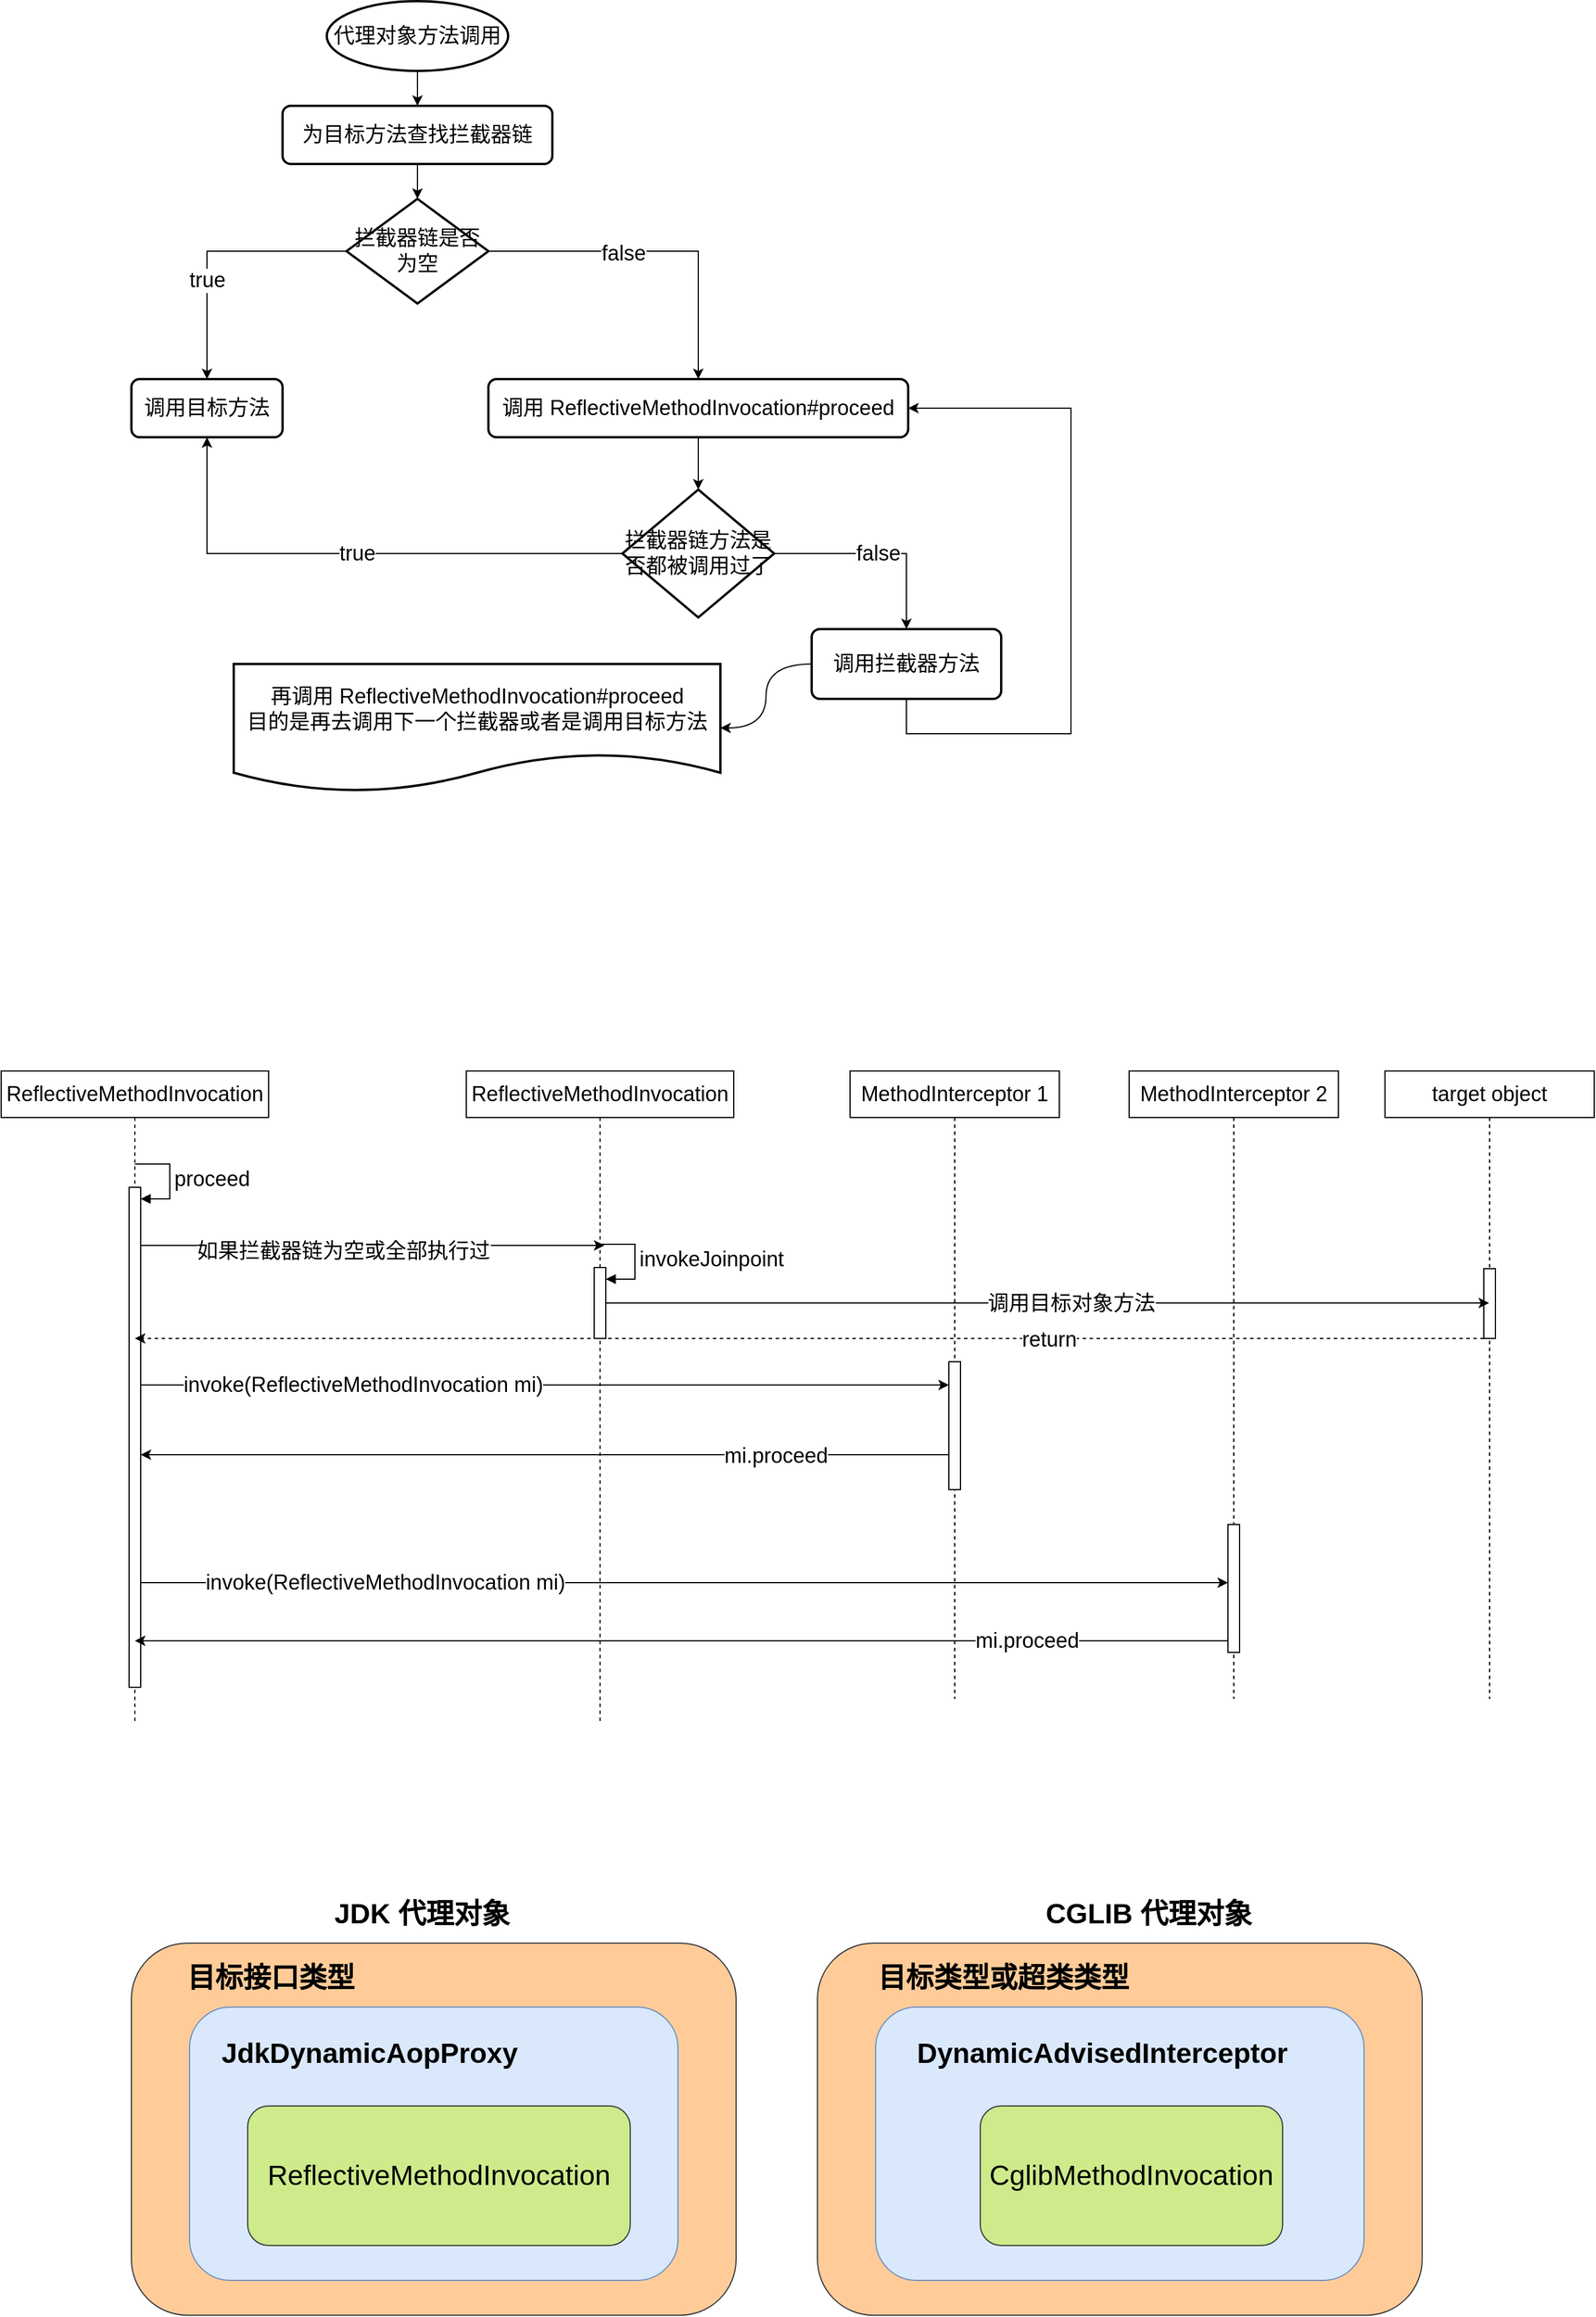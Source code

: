 <mxfile version="20.8.23" type="github">
  <diagram name="第 1 页" id="WMbE2pWvK8cWfMMglYSd">
    <mxGraphModel dx="1401" dy="738" grid="1" gridSize="10" guides="1" tooltips="1" connect="1" arrows="1" fold="1" page="1" pageScale="1" pageWidth="827" pageHeight="1169" math="0" shadow="0">
      <root>
        <mxCell id="0" />
        <mxCell id="1" parent="0" />
        <mxCell id="sS-b0C_5kmEtddLcen15-4" style="edgeStyle=orthogonalEdgeStyle;rounded=0;orthogonalLoop=1;jettySize=auto;html=1;fontSize=18;" parent="1" source="sS-b0C_5kmEtddLcen15-1" target="sS-b0C_5kmEtddLcen15-2" edge="1">
          <mxGeometry relative="1" as="geometry" />
        </mxCell>
        <mxCell id="sS-b0C_5kmEtddLcen15-1" value="&lt;font style=&quot;font-size: 18px;&quot;&gt;代理对象方法调用&lt;/font&gt;" style="strokeWidth=2;html=1;shape=mxgraph.flowchart.start_1;whiteSpace=wrap;" parent="1" vertex="1">
          <mxGeometry x="310" y="210" width="156" height="60" as="geometry" />
        </mxCell>
        <mxCell id="sS-b0C_5kmEtddLcen15-5" style="edgeStyle=orthogonalEdgeStyle;rounded=0;orthogonalLoop=1;jettySize=auto;html=1;fontSize=18;" parent="1" source="sS-b0C_5kmEtddLcen15-2" target="sS-b0C_5kmEtddLcen15-3" edge="1">
          <mxGeometry relative="1" as="geometry" />
        </mxCell>
        <mxCell id="sS-b0C_5kmEtddLcen15-2" value="为目标方法查找拦截器链" style="rounded=1;whiteSpace=wrap;html=1;absoluteArcSize=1;arcSize=14;strokeWidth=2;fontSize=18;" parent="1" vertex="1">
          <mxGeometry x="272" y="300" width="232" height="50" as="geometry" />
        </mxCell>
        <mxCell id="sS-b0C_5kmEtddLcen15-8" value="true" style="edgeStyle=orthogonalEdgeStyle;rounded=0;orthogonalLoop=1;jettySize=auto;html=1;entryX=0.5;entryY=0;entryDx=0;entryDy=0;fontSize=18;" parent="1" source="sS-b0C_5kmEtddLcen15-3" target="sS-b0C_5kmEtddLcen15-7" edge="1">
          <mxGeometry x="0.261" relative="1" as="geometry">
            <mxPoint as="offset" />
          </mxGeometry>
        </mxCell>
        <mxCell id="sS-b0C_5kmEtddLcen15-10" style="edgeStyle=orthogonalEdgeStyle;rounded=0;orthogonalLoop=1;jettySize=auto;html=1;fontSize=18;exitX=1;exitY=0.5;exitDx=0;exitDy=0;exitPerimeter=0;" parent="1" source="sS-b0C_5kmEtddLcen15-3" target="sS-b0C_5kmEtddLcen15-9" edge="1">
          <mxGeometry relative="1" as="geometry" />
        </mxCell>
        <mxCell id="sS-b0C_5kmEtddLcen15-11" value="false" style="edgeLabel;html=1;align=center;verticalAlign=middle;resizable=0;points=[];fontSize=18;" parent="sS-b0C_5kmEtddLcen15-10" vertex="1" connectable="0">
          <mxGeometry x="-0.201" y="-2" relative="1" as="geometry">
            <mxPoint as="offset" />
          </mxGeometry>
        </mxCell>
        <mxCell id="sS-b0C_5kmEtddLcen15-3" value="拦截器链是否为空" style="strokeWidth=2;html=1;shape=mxgraph.flowchart.decision;whiteSpace=wrap;fontSize=18;" parent="1" vertex="1">
          <mxGeometry x="327" y="380" width="122" height="90" as="geometry" />
        </mxCell>
        <mxCell id="sS-b0C_5kmEtddLcen15-7" value="调用目标方法" style="rounded=1;whiteSpace=wrap;html=1;absoluteArcSize=1;arcSize=14;strokeWidth=2;fontSize=18;" parent="1" vertex="1">
          <mxGeometry x="142" y="535" width="130" height="50" as="geometry" />
        </mxCell>
        <mxCell id="sS-b0C_5kmEtddLcen15-14" style="edgeStyle=orthogonalEdgeStyle;rounded=0;orthogonalLoop=1;jettySize=auto;html=1;entryX=0.5;entryY=0;entryDx=0;entryDy=0;entryPerimeter=0;fontSize=18;" parent="1" source="sS-b0C_5kmEtddLcen15-9" target="sS-b0C_5kmEtddLcen15-13" edge="1">
          <mxGeometry relative="1" as="geometry" />
        </mxCell>
        <mxCell id="sS-b0C_5kmEtddLcen15-9" value="调用 ReflectiveMethodInvocation#proceed" style="rounded=1;whiteSpace=wrap;html=1;absoluteArcSize=1;arcSize=14;strokeWidth=2;fontSize=18;" parent="1" vertex="1">
          <mxGeometry x="449" y="535" width="361" height="50" as="geometry" />
        </mxCell>
        <mxCell id="sS-b0C_5kmEtddLcen15-15" value="true" style="edgeStyle=orthogonalEdgeStyle;rounded=0;orthogonalLoop=1;jettySize=auto;html=1;entryX=0.5;entryY=1;entryDx=0;entryDy=0;fontSize=18;" parent="1" source="sS-b0C_5kmEtddLcen15-13" target="sS-b0C_5kmEtddLcen15-7" edge="1">
          <mxGeometry relative="1" as="geometry" />
        </mxCell>
        <mxCell id="sS-b0C_5kmEtddLcen15-19" value="false" style="edgeStyle=orthogonalEdgeStyle;rounded=0;orthogonalLoop=1;jettySize=auto;html=1;entryX=0.5;entryY=0;entryDx=0;entryDy=0;fontSize=18;" parent="1" source="sS-b0C_5kmEtddLcen15-13" target="sS-b0C_5kmEtddLcen15-18" edge="1">
          <mxGeometry relative="1" as="geometry" />
        </mxCell>
        <mxCell id="sS-b0C_5kmEtddLcen15-13" value="拦截器链方法是否都被调用过了" style="strokeWidth=2;html=1;shape=mxgraph.flowchart.decision;whiteSpace=wrap;fontSize=18;" parent="1" vertex="1">
          <mxGeometry x="564.25" y="630" width="130.5" height="110" as="geometry" />
        </mxCell>
        <mxCell id="sS-b0C_5kmEtddLcen15-20" style="edgeStyle=orthogonalEdgeStyle;rounded=0;orthogonalLoop=1;jettySize=auto;html=1;entryX=1;entryY=0.5;entryDx=0;entryDy=0;fontSize=18;exitX=0.5;exitY=1;exitDx=0;exitDy=0;" parent="1" source="sS-b0C_5kmEtddLcen15-18" target="sS-b0C_5kmEtddLcen15-9" edge="1">
          <mxGeometry relative="1" as="geometry">
            <Array as="points">
              <mxPoint x="809" y="840" />
              <mxPoint x="950" y="840" />
              <mxPoint x="950" y="560" />
            </Array>
          </mxGeometry>
        </mxCell>
        <mxCell id="sS-b0C_5kmEtddLcen15-23" value="" style="edgeStyle=orthogonalEdgeStyle;orthogonalLoop=1;jettySize=auto;html=1;fontSize=18;curved=1;" parent="1" source="sS-b0C_5kmEtddLcen15-18" target="sS-b0C_5kmEtddLcen15-22" edge="1">
          <mxGeometry relative="1" as="geometry" />
        </mxCell>
        <mxCell id="sS-b0C_5kmEtddLcen15-18" value="调用拦截器方法" style="rounded=1;whiteSpace=wrap;html=1;absoluteArcSize=1;arcSize=14;strokeWidth=2;fontSize=18;" parent="1" vertex="1">
          <mxGeometry x="727" y="750" width="163" height="60" as="geometry" />
        </mxCell>
        <mxCell id="sS-b0C_5kmEtddLcen15-22" value="再调用&amp;nbsp;ReflectiveMethodInvocation#proceed&lt;br&gt;目的是再去调用下一个拦截器或者是调用目标方法" style="shape=document;whiteSpace=wrap;html=1;boundedLbl=1;fontSize=18;rounded=1;arcSize=14;strokeWidth=2;" parent="1" vertex="1">
          <mxGeometry x="230" y="780" width="418.5" height="110" as="geometry" />
        </mxCell>
        <mxCell id="sS-b0C_5kmEtddLcen15-49" value="" style="edgeStyle=elbowEdgeStyle;curved=0;orthogonalLoop=1;jettySize=auto;html=1;elbow=vertical;rounded=0;fontSize=18;" parent="1" source="sS-b0C_5kmEtddLcen15-37" edge="1">
          <mxGeometry relative="1" as="geometry">
            <mxPoint x="224.25" y="1280" as="sourcePoint" />
            <mxPoint x="548.75" y="1280" as="targetPoint" />
            <Array as="points">
              <mxPoint x="499.75" y="1280" />
              <mxPoint x="249.75" y="1290" />
              <mxPoint x="519.75" y="1280" />
            </Array>
          </mxGeometry>
        </mxCell>
        <mxCell id="sS-b0C_5kmEtddLcen15-50" value="如果拦截器链为空或全部执行过" style="edgeLabel;html=1;align=center;verticalAlign=middle;resizable=0;points=[];fontSize=18;" parent="sS-b0C_5kmEtddLcen15-49" vertex="1" connectable="0">
          <mxGeometry x="-0.113" y="-5" relative="1" as="geometry">
            <mxPoint as="offset" />
          </mxGeometry>
        </mxCell>
        <mxCell id="sS-b0C_5kmEtddLcen15-59" value="invoke(ReflectiveMethodInvocation mi)" style="edgeStyle=elbowEdgeStyle;curved=0;orthogonalLoop=1;jettySize=auto;html=1;elbow=vertical;rounded=0;fontSize=18;" parent="1" source="sS-b0C_5kmEtddLcen15-37" target="sS-b0C_5kmEtddLcen15-63" edge="1">
          <mxGeometry x="-0.442" relative="1" as="geometry">
            <Array as="points">
              <mxPoint x="660" y="1400" />
              <mxPoint x="700" y="1390" />
            </Array>
            <mxPoint as="offset" />
          </mxGeometry>
        </mxCell>
        <mxCell id="sS-b0C_5kmEtddLcen15-37" value="ReflectiveMethodInvocation" style="shape=umlLifeline;perimeter=lifelinePerimeter;whiteSpace=wrap;html=1;container=1;dropTarget=0;collapsible=0;recursiveResize=0;outlineConnect=0;portConstraint=eastwest;newEdgeStyle={&quot;edgeStyle&quot;:&quot;elbowEdgeStyle&quot;,&quot;elbow&quot;:&quot;vertical&quot;,&quot;curved&quot;:0,&quot;rounded&quot;:0};fontSize=18;" parent="1" vertex="1">
          <mxGeometry x="30" y="1130" width="230" height="560" as="geometry" />
        </mxCell>
        <mxCell id="sS-b0C_5kmEtddLcen15-42" value="" style="html=1;points=[];perimeter=orthogonalPerimeter;outlineConnect=0;targetShapes=umlLifeline;portConstraint=eastwest;newEdgeStyle={&quot;edgeStyle&quot;:&quot;elbowEdgeStyle&quot;,&quot;elbow&quot;:&quot;vertical&quot;,&quot;curved&quot;:0,&quot;rounded&quot;:0};fontSize=18;" parent="sS-b0C_5kmEtddLcen15-37" vertex="1">
          <mxGeometry x="110" y="100" width="10" height="430" as="geometry" />
        </mxCell>
        <mxCell id="sS-b0C_5kmEtddLcen15-43" value="proceed" style="html=1;align=left;spacingLeft=2;endArrow=block;rounded=0;edgeStyle=orthogonalEdgeStyle;curved=0;rounded=0;fontSize=18;" parent="sS-b0C_5kmEtddLcen15-37" target="sS-b0C_5kmEtddLcen15-42" edge="1">
          <mxGeometry relative="1" as="geometry">
            <mxPoint x="115" y="80" as="sourcePoint" />
            <Array as="points">
              <mxPoint x="145" y="110" />
            </Array>
          </mxGeometry>
        </mxCell>
        <mxCell id="sS-b0C_5kmEtddLcen15-46" value="ReflectiveMethodInvocation" style="shape=umlLifeline;perimeter=lifelinePerimeter;whiteSpace=wrap;html=1;container=1;dropTarget=0;collapsible=0;recursiveResize=0;outlineConnect=0;portConstraint=eastwest;newEdgeStyle={&quot;edgeStyle&quot;:&quot;elbowEdgeStyle&quot;,&quot;elbow&quot;:&quot;vertical&quot;,&quot;curved&quot;:0,&quot;rounded&quot;:0};fontSize=18;" parent="1" vertex="1">
          <mxGeometry x="430" y="1130" width="230" height="560" as="geometry" />
        </mxCell>
        <mxCell id="sS-b0C_5kmEtddLcen15-47" value="" style="html=1;points=[];perimeter=orthogonalPerimeter;outlineConnect=0;targetShapes=umlLifeline;portConstraint=eastwest;newEdgeStyle={&quot;edgeStyle&quot;:&quot;elbowEdgeStyle&quot;,&quot;elbow&quot;:&quot;vertical&quot;,&quot;curved&quot;:0,&quot;rounded&quot;:0};fontSize=18;" parent="sS-b0C_5kmEtddLcen15-46" vertex="1">
          <mxGeometry x="110" y="169" width="10" height="61" as="geometry" />
        </mxCell>
        <mxCell id="sS-b0C_5kmEtddLcen15-48" value="invokeJoinpoint" style="html=1;align=left;spacingLeft=2;endArrow=block;rounded=0;edgeStyle=orthogonalEdgeStyle;curved=0;rounded=0;fontSize=18;" parent="sS-b0C_5kmEtddLcen15-46" target="sS-b0C_5kmEtddLcen15-47" edge="1">
          <mxGeometry relative="1" as="geometry">
            <mxPoint x="115" y="149" as="sourcePoint" />
            <Array as="points">
              <mxPoint x="145" y="179" />
            </Array>
          </mxGeometry>
        </mxCell>
        <mxCell id="sS-b0C_5kmEtddLcen15-52" style="edgeStyle=orthogonalEdgeStyle;curved=1;orthogonalLoop=1;jettySize=auto;html=1;exitX=0.5;exitY=1;exitDx=0;exitDy=0;fontSize=18;" parent="1" edge="1">
          <mxGeometry relative="1" as="geometry">
            <mxPoint x="639.5" y="1270" as="sourcePoint" />
            <mxPoint x="639.6" y="1270" as="targetPoint" />
          </mxGeometry>
        </mxCell>
        <mxCell id="sS-b0C_5kmEtddLcen15-56" value="MethodInterceptor 1" style="shape=umlLifeline;perimeter=lifelinePerimeter;whiteSpace=wrap;html=1;container=1;dropTarget=0;collapsible=0;recursiveResize=0;outlineConnect=0;portConstraint=eastwest;newEdgeStyle={&quot;edgeStyle&quot;:&quot;elbowEdgeStyle&quot;,&quot;elbow&quot;:&quot;vertical&quot;,&quot;curved&quot;:0,&quot;rounded&quot;:0};fontSize=18;" parent="1" vertex="1">
          <mxGeometry x="760" y="1130" width="180" height="540" as="geometry" />
        </mxCell>
        <mxCell id="sS-b0C_5kmEtddLcen15-63" value="" style="html=1;points=[];perimeter=orthogonalPerimeter;outlineConnect=0;targetShapes=umlLifeline;portConstraint=eastwest;newEdgeStyle={&quot;edgeStyle&quot;:&quot;elbowEdgeStyle&quot;,&quot;elbow&quot;:&quot;vertical&quot;,&quot;curved&quot;:0,&quot;rounded&quot;:0};fontSize=18;" parent="sS-b0C_5kmEtddLcen15-56" vertex="1">
          <mxGeometry x="85" y="250" width="10" height="110" as="geometry" />
        </mxCell>
        <mxCell id="sS-b0C_5kmEtddLcen15-64" style="edgeStyle=elbowEdgeStyle;curved=0;orthogonalLoop=1;jettySize=auto;html=1;elbow=vertical;rounded=0;fontSize=18;" parent="1" source="sS-b0C_5kmEtddLcen15-63" target="sS-b0C_5kmEtddLcen15-42" edge="1">
          <mxGeometry relative="1" as="geometry">
            <mxPoint x="240" y="1460" as="targetPoint" />
            <Array as="points">
              <mxPoint x="720" y="1460" />
            </Array>
          </mxGeometry>
        </mxCell>
        <mxCell id="sS-b0C_5kmEtddLcen15-66" value="mi.proceed" style="edgeLabel;html=1;align=center;verticalAlign=middle;resizable=0;points=[];fontSize=18;" parent="sS-b0C_5kmEtddLcen15-64" vertex="1" connectable="0">
          <mxGeometry x="-0.155" y="1" relative="1" as="geometry">
            <mxPoint x="144" as="offset" />
          </mxGeometry>
        </mxCell>
        <mxCell id="sS-b0C_5kmEtddLcen15-70" style="edgeStyle=elbowEdgeStyle;curved=0;orthogonalLoop=1;jettySize=auto;html=1;elbow=vertical;rounded=0;fontSize=18;" parent="1" source="sS-b0C_5kmEtddLcen15-42" target="sS-b0C_5kmEtddLcen15-72" edge="1">
          <mxGeometry relative="1" as="geometry">
            <mxPoint x="240" y="1570" as="sourcePoint" />
            <Array as="points">
              <mxPoint x="760" y="1570" />
            </Array>
          </mxGeometry>
        </mxCell>
        <mxCell id="sS-b0C_5kmEtddLcen15-75" value="invoke(ReflectiveMethodInvocation mi)" style="edgeLabel;html=1;align=center;verticalAlign=middle;resizable=0;points=[];fontSize=18;" parent="sS-b0C_5kmEtddLcen15-70" vertex="1" connectable="0">
          <mxGeometry x="-0.096" relative="1" as="geometry">
            <mxPoint x="-213" as="offset" />
          </mxGeometry>
        </mxCell>
        <mxCell id="sS-b0C_5kmEtddLcen15-68" value="MethodInterceptor 2" style="shape=umlLifeline;perimeter=lifelinePerimeter;whiteSpace=wrap;html=1;container=1;dropTarget=0;collapsible=0;recursiveResize=0;outlineConnect=0;portConstraint=eastwest;newEdgeStyle={&quot;edgeStyle&quot;:&quot;elbowEdgeStyle&quot;,&quot;elbow&quot;:&quot;vertical&quot;,&quot;curved&quot;:0,&quot;rounded&quot;:0};fontSize=18;" parent="1" vertex="1">
          <mxGeometry x="1000" y="1130" width="180" height="540" as="geometry" />
        </mxCell>
        <mxCell id="sS-b0C_5kmEtddLcen15-72" value="" style="html=1;points=[];perimeter=orthogonalPerimeter;outlineConnect=0;targetShapes=umlLifeline;portConstraint=eastwest;newEdgeStyle={&quot;edgeStyle&quot;:&quot;elbowEdgeStyle&quot;,&quot;elbow&quot;:&quot;vertical&quot;,&quot;curved&quot;:0,&quot;rounded&quot;:0};fontSize=18;" parent="sS-b0C_5kmEtddLcen15-68" vertex="1">
          <mxGeometry x="85" y="390" width="10" height="110" as="geometry" />
        </mxCell>
        <mxCell id="sS-b0C_5kmEtddLcen15-73" style="edgeStyle=elbowEdgeStyle;curved=0;orthogonalLoop=1;jettySize=auto;html=1;elbow=vertical;rounded=0;fontSize=18;" parent="1" source="sS-b0C_5kmEtddLcen15-72" target="sS-b0C_5kmEtddLcen15-37" edge="1">
          <mxGeometry relative="1" as="geometry">
            <Array as="points">
              <mxPoint x="730" y="1620" />
            </Array>
          </mxGeometry>
        </mxCell>
        <mxCell id="sS-b0C_5kmEtddLcen15-74" value="mi.proceed" style="edgeLabel;html=1;align=center;verticalAlign=middle;resizable=0;points=[];fontSize=18;" parent="sS-b0C_5kmEtddLcen15-73" vertex="1" connectable="0">
          <mxGeometry x="0.068" y="3" relative="1" as="geometry">
            <mxPoint x="329" y="-3" as="offset" />
          </mxGeometry>
        </mxCell>
        <mxCell id="sS-b0C_5kmEtddLcen15-76" value="target object" style="shape=umlLifeline;perimeter=lifelinePerimeter;whiteSpace=wrap;html=1;container=1;dropTarget=0;collapsible=0;recursiveResize=0;outlineConnect=0;portConstraint=eastwest;newEdgeStyle={&quot;edgeStyle&quot;:&quot;elbowEdgeStyle&quot;,&quot;elbow&quot;:&quot;vertical&quot;,&quot;curved&quot;:0,&quot;rounded&quot;:0};fontSize=18;" parent="1" vertex="1">
          <mxGeometry x="1220" y="1130" width="180" height="540" as="geometry" />
        </mxCell>
        <mxCell id="sS-b0C_5kmEtddLcen15-84" value="" style="html=1;points=[];perimeter=orthogonalPerimeter;outlineConnect=0;targetShapes=umlLifeline;portConstraint=eastwest;newEdgeStyle={&quot;edgeStyle&quot;:&quot;elbowEdgeStyle&quot;,&quot;elbow&quot;:&quot;vertical&quot;,&quot;curved&quot;:0,&quot;rounded&quot;:0};fontSize=18;" parent="sS-b0C_5kmEtddLcen15-76" vertex="1">
          <mxGeometry x="85" y="170" width="10" height="60" as="geometry" />
        </mxCell>
        <mxCell id="sS-b0C_5kmEtddLcen15-78" style="edgeStyle=elbowEdgeStyle;curved=0;orthogonalLoop=1;jettySize=auto;html=1;elbow=vertical;rounded=0;fontSize=18;" parent="1" source="sS-b0C_5kmEtddLcen15-47" target="sS-b0C_5kmEtddLcen15-76" edge="1">
          <mxGeometry relative="1" as="geometry">
            <mxPoint x="1270" y="1325" as="targetPoint" />
          </mxGeometry>
        </mxCell>
        <mxCell id="sS-b0C_5kmEtddLcen15-79" value="调用目标对象方法" style="edgeLabel;html=1;align=center;verticalAlign=middle;resizable=0;points=[];fontSize=18;" parent="sS-b0C_5kmEtddLcen15-78" vertex="1" connectable="0">
          <mxGeometry x="-0.02" y="-2" relative="1" as="geometry">
            <mxPoint x="28" y="-2" as="offset" />
          </mxGeometry>
        </mxCell>
        <mxCell id="sS-b0C_5kmEtddLcen15-87" style="edgeStyle=elbowEdgeStyle;curved=0;orthogonalLoop=1;jettySize=auto;html=1;elbow=vertical;rounded=0;fontSize=18;strokeColor=none;" parent="1" source="sS-b0C_5kmEtddLcen15-84" target="sS-b0C_5kmEtddLcen15-37" edge="1">
          <mxGeometry relative="1" as="geometry">
            <Array as="points">
              <mxPoint x="1280" y="1360" />
              <mxPoint x="1240" y="1350" />
            </Array>
          </mxGeometry>
        </mxCell>
        <mxCell id="sS-b0C_5kmEtddLcen15-88" style="edgeStyle=elbowEdgeStyle;curved=0;orthogonalLoop=1;jettySize=auto;html=1;elbow=vertical;rounded=0;dashed=1;fontSize=18;" parent="1" source="sS-b0C_5kmEtddLcen15-84" target="sS-b0C_5kmEtddLcen15-37" edge="1">
          <mxGeometry relative="1" as="geometry">
            <mxPoint x="150" y="1342.25" as="targetPoint" />
            <Array as="points">
              <mxPoint x="830" y="1360" />
            </Array>
          </mxGeometry>
        </mxCell>
        <mxCell id="sS-b0C_5kmEtddLcen15-89" value="return" style="edgeLabel;html=1;align=center;verticalAlign=middle;resizable=0;points=[];fontSize=18;" parent="sS-b0C_5kmEtddLcen15-88" vertex="1" connectable="0">
          <mxGeometry x="-0.354" y="1" relative="1" as="geometry">
            <mxPoint as="offset" />
          </mxGeometry>
        </mxCell>
        <mxCell id="O4b7eQ0_Gq4JucjURx6F-2" value="" style="rounded=1;whiteSpace=wrap;html=1;fillColor=#ffcc99;strokeColor=#36393d;" vertex="1" parent="1">
          <mxGeometry x="142" y="1880" width="520" height="320" as="geometry" />
        </mxCell>
        <mxCell id="O4b7eQ0_Gq4JucjURx6F-3" value="" style="rounded=1;whiteSpace=wrap;html=1;fillColor=#dae8fc;strokeColor=#6c8ebf;" vertex="1" parent="1">
          <mxGeometry x="192" y="1935" width="420" height="235" as="geometry" />
        </mxCell>
        <mxCell id="O4b7eQ0_Gq4JucjURx6F-4" value="&lt;font style=&quot;font-size: 24px;&quot;&gt;&lt;b&gt;目标接口类型&lt;/b&gt;&lt;/font&gt;" style="text;html=1;strokeColor=none;fillColor=none;align=center;verticalAlign=middle;whiteSpace=wrap;rounded=0;" vertex="1" parent="1">
          <mxGeometry x="182" y="1890" width="160" height="40" as="geometry" />
        </mxCell>
        <mxCell id="O4b7eQ0_Gq4JucjURx6F-5" value="&lt;font style=&quot;font-size: 24px;&quot;&gt;&lt;b&gt;JdkDynamicAopProxy&lt;/b&gt;&lt;/font&gt;" style="text;html=1;strokeColor=none;fillColor=none;align=center;verticalAlign=middle;whiteSpace=wrap;rounded=0;fontSize=18;" vertex="1" parent="1">
          <mxGeometry x="222" y="1960" width="250" height="30" as="geometry" />
        </mxCell>
        <mxCell id="O4b7eQ0_Gq4JucjURx6F-6" value="ReflectiveMethodInvocation" style="rounded=1;whiteSpace=wrap;html=1;fontSize=24;fillColor=#cdeb8b;strokeColor=#36393d;" vertex="1" parent="1">
          <mxGeometry x="242" y="2020" width="329" height="120" as="geometry" />
        </mxCell>
        <mxCell id="O4b7eQ0_Gq4JucjURx6F-7" value="" style="rounded=1;whiteSpace=wrap;html=1;fillColor=#ffcc99;strokeColor=#36393d;" vertex="1" parent="1">
          <mxGeometry x="732" y="1880" width="520" height="320" as="geometry" />
        </mxCell>
        <mxCell id="O4b7eQ0_Gq4JucjURx6F-8" value="" style="rounded=1;whiteSpace=wrap;html=1;fillColor=#dae8fc;strokeColor=#6c8ebf;" vertex="1" parent="1">
          <mxGeometry x="782" y="1935" width="420" height="235" as="geometry" />
        </mxCell>
        <mxCell id="O4b7eQ0_Gq4JucjURx6F-9" value="&lt;font style=&quot;font-size: 24px;&quot;&gt;&lt;b&gt;目标类型或超类类型&lt;/b&gt;&lt;/font&gt;" style="text;html=1;strokeColor=none;fillColor=none;align=center;verticalAlign=middle;whiteSpace=wrap;rounded=0;" vertex="1" parent="1">
          <mxGeometry x="772" y="1890" width="240" height="40" as="geometry" />
        </mxCell>
        <mxCell id="O4b7eQ0_Gq4JucjURx6F-10" value="&lt;b&gt;&lt;font style=&quot;font-size: 24px;&quot;&gt;DynamicAdvisedInterceptor&lt;/font&gt;&lt;/b&gt;" style="text;html=1;strokeColor=none;fillColor=none;align=center;verticalAlign=middle;whiteSpace=wrap;rounded=0;fontSize=18;" vertex="1" parent="1">
          <mxGeometry x="812" y="1960" width="330" height="30" as="geometry" />
        </mxCell>
        <mxCell id="O4b7eQ0_Gq4JucjURx6F-11" value="CglibMethodInvocation" style="rounded=1;whiteSpace=wrap;html=1;fontSize=24;fillColor=#cdeb8b;strokeColor=#36393d;" vertex="1" parent="1">
          <mxGeometry x="872" y="2020" width="260" height="120" as="geometry" />
        </mxCell>
        <mxCell id="O4b7eQ0_Gq4JucjURx6F-12" value="&lt;b&gt;JDK 代理对象&lt;/b&gt;" style="text;html=1;strokeColor=none;fillColor=none;align=center;verticalAlign=middle;whiteSpace=wrap;rounded=0;fontSize=24;" vertex="1" parent="1">
          <mxGeometry x="312" y="1840" width="160" height="30" as="geometry" />
        </mxCell>
        <mxCell id="O4b7eQ0_Gq4JucjURx6F-13" value="&lt;b&gt;CGLIB 代理对象&lt;/b&gt;" style="text;html=1;strokeColor=none;fillColor=none;align=center;verticalAlign=middle;whiteSpace=wrap;rounded=0;fontSize=24;" vertex="1" parent="1">
          <mxGeometry x="912" y="1840" width="210" height="30" as="geometry" />
        </mxCell>
      </root>
    </mxGraphModel>
  </diagram>
</mxfile>
